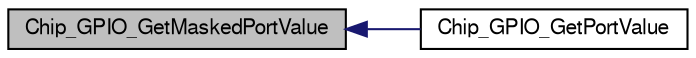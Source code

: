 digraph "Chip_GPIO_GetMaskedPortValue"
{
  edge [fontname="FreeSans",fontsize="10",labelfontname="FreeSans",labelfontsize="10"];
  node [fontname="FreeSans",fontsize="10",shape=record];
  rankdir="LR";
  Node1 [label="Chip_GPIO_GetMaskedPortValue",height=0.2,width=0.4,color="black", fillcolor="grey75", style="filled", fontcolor="black"];
  Node1 -> Node2 [dir="back",color="midnightblue",fontsize="10",style="solid"];
  Node2 [label="Chip_GPIO_GetPortValue",height=0.2,width=0.4,color="black", fillcolor="white", style="filled",URL="$group__GPIO__17XX__40XX.html#ga14c7161208fed3f7ac4e62953353ab9b",tooltip="Get all GPIO raw pin states (does not bypass masking on this chip!) "];
}

